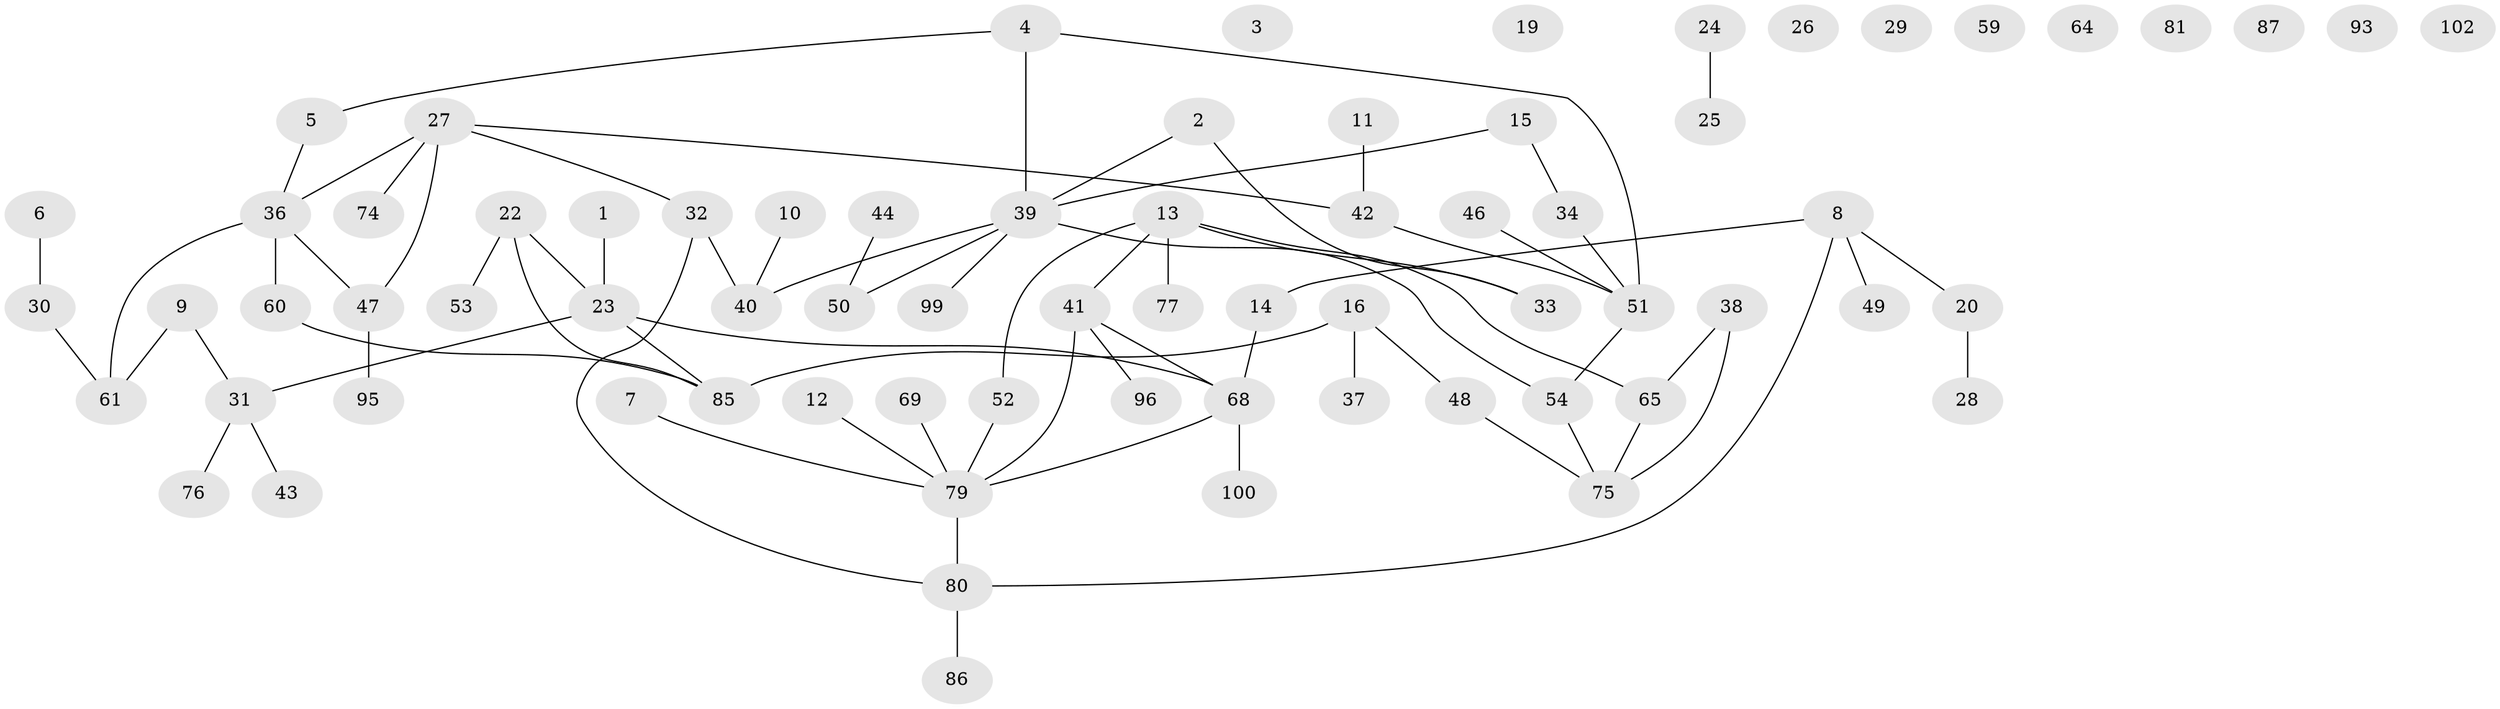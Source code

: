 // Generated by graph-tools (version 1.1) at 2025/23/03/03/25 07:23:24]
// undirected, 72 vertices, 75 edges
graph export_dot {
graph [start="1"]
  node [color=gray90,style=filled];
  1;
  2;
  3;
  4 [super="+18"];
  5;
  6 [super="+17"];
  7 [super="+21"];
  8 [super="+67"];
  9;
  10;
  11;
  12;
  13 [super="+56"];
  14;
  15 [super="+90"];
  16;
  19 [super="+35"];
  20 [super="+45"];
  22 [super="+58"];
  23 [super="+94"];
  24 [super="+97"];
  25;
  26;
  27 [super="+63"];
  28;
  29;
  30;
  31 [super="+57"];
  32;
  33 [super="+78"];
  34;
  36 [super="+70"];
  37 [super="+83"];
  38;
  39 [super="+62"];
  40 [super="+82"];
  41 [super="+66"];
  42 [super="+91"];
  43;
  44 [super="+73"];
  46;
  47;
  48;
  49;
  50;
  51 [super="+55"];
  52;
  53 [super="+71"];
  54;
  59;
  60;
  61 [super="+89"];
  64;
  65 [super="+72"];
  68 [super="+92"];
  69;
  74;
  75 [super="+98"];
  76;
  77;
  79 [super="+84"];
  80 [super="+88"];
  81;
  85 [super="+101"];
  86 [super="+103"];
  87;
  93;
  95;
  96;
  99;
  100;
  102;
  1 -- 23;
  2 -- 33;
  2 -- 39;
  4 -- 51;
  4 -- 5;
  4 -- 39;
  5 -- 36;
  6 -- 30;
  7 -- 79;
  8 -- 49;
  8 -- 80;
  8 -- 20;
  8 -- 14;
  9 -- 61;
  9 -- 31;
  10 -- 40;
  11 -- 42;
  12 -- 79;
  13 -- 41;
  13 -- 52;
  13 -- 77;
  13 -- 65;
  13 -- 33;
  14 -- 68;
  15 -- 34;
  15 -- 39;
  16 -- 37;
  16 -- 48;
  16 -- 85;
  20 -- 28;
  22 -- 85;
  22 -- 53;
  22 -- 23;
  23 -- 31;
  23 -- 68;
  23 -- 85;
  24 -- 25 [weight=2];
  27 -- 32;
  27 -- 42;
  27 -- 47;
  27 -- 74;
  27 -- 36;
  30 -- 61;
  31 -- 43;
  31 -- 76;
  32 -- 80;
  32 -- 40;
  34 -- 51;
  36 -- 47;
  36 -- 61;
  36 -- 60;
  38 -- 75;
  38 -- 65;
  39 -- 50;
  39 -- 99;
  39 -- 54;
  39 -- 40;
  41 -- 68;
  41 -- 79;
  41 -- 96;
  42 -- 51;
  44 -- 50;
  46 -- 51;
  47 -- 95;
  48 -- 75;
  51 -- 54;
  52 -- 79;
  54 -- 75;
  60 -- 85;
  65 -- 75;
  68 -- 100;
  68 -- 79;
  69 -- 79;
  79 -- 80;
  80 -- 86;
}
